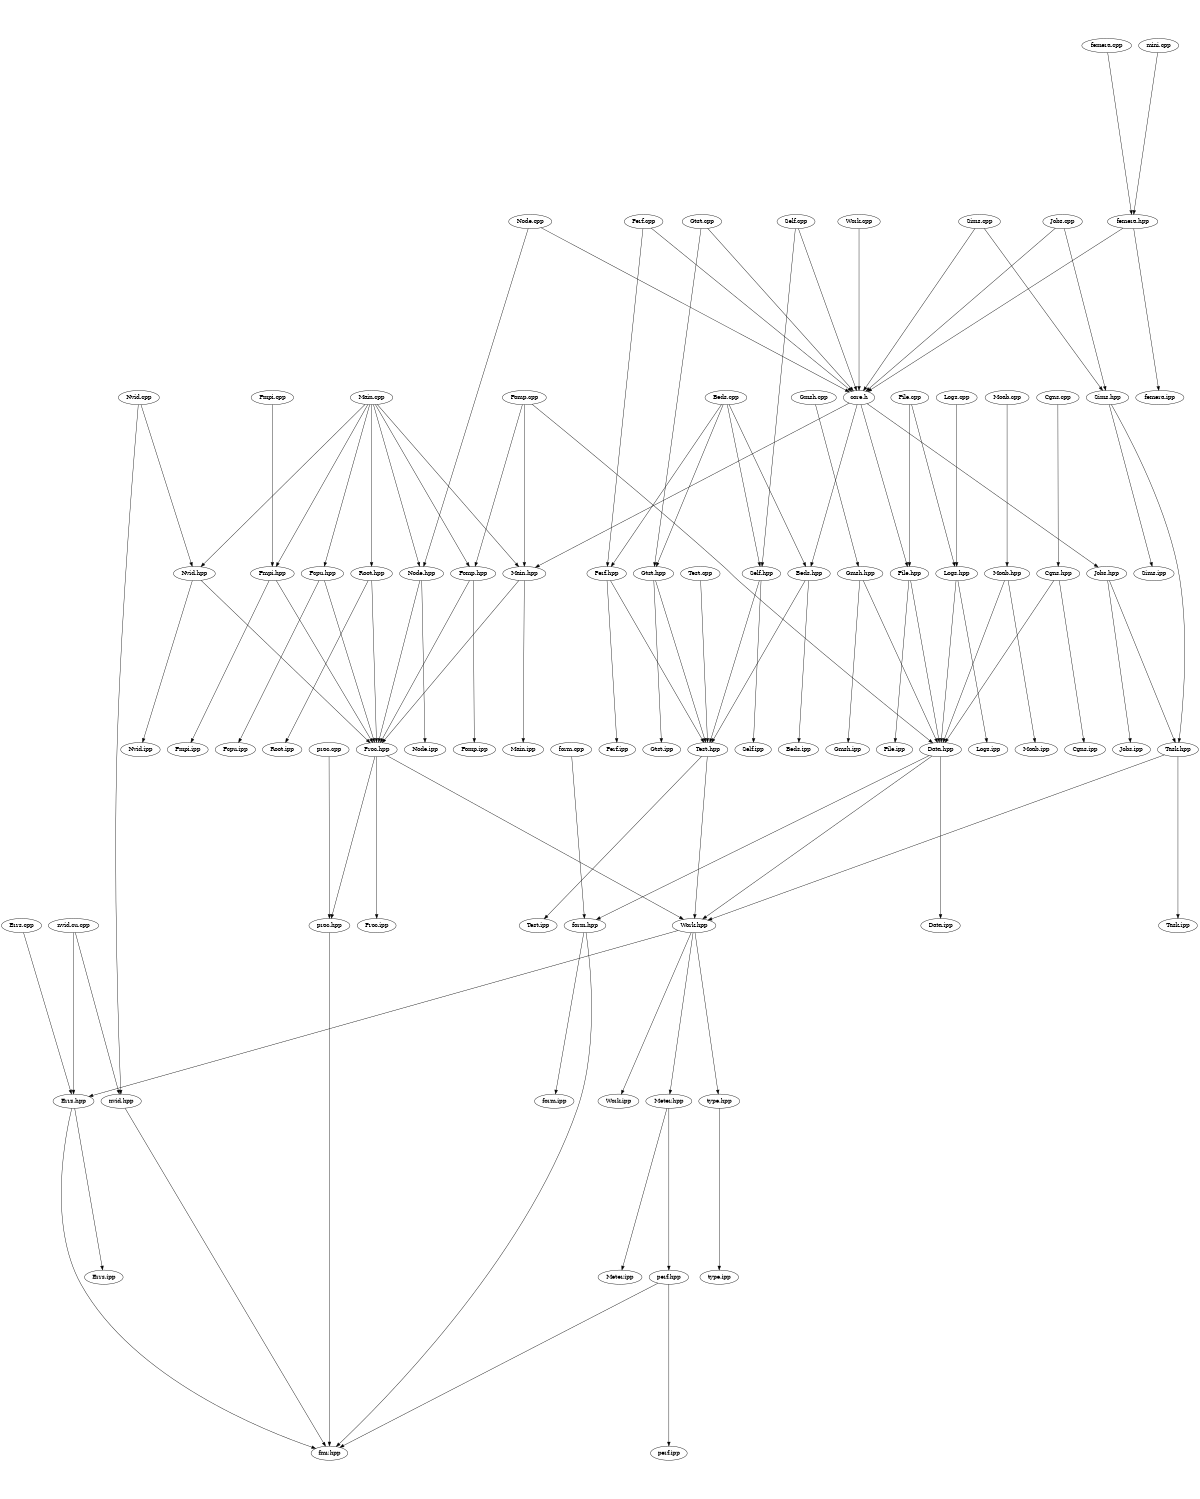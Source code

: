digraph "source tree" {
    overlap=scale;
    size="8,10";
    ratio="fill";
    fontsize="16";
    fontname="Helvetica";
	clusterrank="local";
	"Gtst.cpp" -> "core.h"
	"Meter.hpp" -> "perf.hpp"
	"Main.cpp" -> "Fomp.hpp"
	"Gmsh.hpp" -> "Gmsh.ipp"
	"Errs.cpp" -> "Errs.hpp"
	"Work.hpp" -> "Errs.hpp"
	"Proc.hpp" -> "proc.hpp"
	"Sims.hpp" -> "Sims.ipp"
	"Fmpi.hpp" -> "Fmpi.ipp"
	"nvid.cu.cpp" -> "nvid.hpp"
	"Nvid.hpp" -> "Proc.hpp"
	"Root.hpp" -> "Proc.hpp"
	"Main.cpp" -> "Node.hpp"
	"Perf.hpp" -> "Test.hpp"
	"Beds.cpp" -> "Gtst.hpp"
	"Node.cpp" -> "Node.hpp"
	"core.h" -> "Main.hpp"
	"nvid.hpp" -> "fmr.hpp"
	"perf.hpp" -> "fmr.hpp"
	"Data.hpp" -> "Data.ipp"
	"Beds.cpp" -> "Self.hpp"
	"Fmpi.hpp" -> "Proc.hpp"
	"Test.hpp" -> "Work.hpp"
	"Node.hpp" -> "Node.ipp"
	"form.hpp" -> "form.ipp"
	"Gtst.cpp" -> "Gtst.hpp"
	"Gmsh.cpp" -> "Gmsh.hpp"
	"femera.hpp" -> "femera.ipp"
	"Sims.cpp" -> "Sims.hpp"
	"Fomp.hpp" -> "Proc.hpp"
	"Self.cpp" -> "core.h"
	"Gtst.hpp" -> "Gtst.ipp"
	"type.hpp" -> "type.ipp"
	"File.cpp" -> "File.hpp"
	"core.h" -> "Beds.hpp"
	"Errs.hpp" -> "fmr.hpp"
	"Fcpu.hpp" -> "Fcpu.ipp"
	"Task.hpp" -> "Work.hpp"
	"Jobs.cpp" -> "Sims.hpp"
	"Root.hpp" -> "Root.ipp"
	"Errs.hpp" -> "Errs.ipp"
	"Main.hpp" -> "Main.ipp"
	"Gmsh.hpp" -> "Data.hpp"
	"Beds.cpp" -> "Beds.hpp"
	"Node.hpp" -> "Proc.hpp"
	"Data.hpp" -> "form.hpp"
	"File.hpp" -> "Data.hpp"
	"Fomp.cpp" -> "Main.hpp"
	"Beds.hpp" -> "Test.hpp"
	"form.hpp" -> "fmr.hpp"
	"Gtst.hpp" -> "Test.hpp"
	"Data.hpp" -> "Work.hpp"
	"Nvid.cpp" -> "Nvid.hpp"
	"Jobs.cpp" -> "core.h"
	"Work.hpp" -> "Meter.hpp"
	"Sims.cpp" -> "core.h"
	"Moab.hpp" -> "Moab.ipp"
	"Task.hpp" -> "Task.ipp"
	"Test.hpp" -> "Test.ipp"
	"Perf.cpp" -> "core.h"
	"femera.cpp" -> "femera.hpp"
	"Jobs.hpp" -> "Jobs.ipp"
	"Fomp.cpp" -> "Fomp.hpp"
	"Nvid.hpp" -> "Nvid.ipp"
	"Logs.cpp" -> "Logs.hpp"
	"Cgns.cpp" -> "Cgns.hpp"
	"proc.hpp" -> "fmr.hpp"
	"Main.cpp" -> "Main.hpp"
	"Proc.hpp" -> "Proc.ipp"
	"Perf.hpp" -> "Perf.ipp"
	"Main.cpp" -> "Fmpi.hpp"
	"Work.cpp" -> "core.h"
	"Main.cpp" -> "Fcpu.hpp"
	"Beds.cpp" -> "Perf.hpp"
	"Work.hpp" -> "Work.ipp"
	"Nvid.cpp" -> "nvid.hpp"
	"Work.hpp" -> "type.hpp"
	"Fcpu.hpp" -> "Proc.hpp"
	"Moab.hpp" -> "Data.hpp"
	"File.hpp" -> "File.ipp"
	"Meter.hpp" -> "Meter.ipp"
	"Main.cpp" -> "Nvid.hpp"
	"Cgns.hpp" -> "Data.hpp"
	"core.h" -> "File.hpp"
	"Fomp.hpp" -> "Fomp.ipp"
	"Logs.hpp" -> "Data.hpp"
	"form.cpp" -> "form.hpp"
	"Perf.cpp" -> "Perf.hpp"
	"perf.hpp" -> "perf.ipp"
	"Self.hpp" -> "Test.hpp"
	"proc.cpp" -> "proc.hpp"
	"Self.hpp" -> "Self.ipp"
	"Fmpi.cpp" -> "Fmpi.hpp"
	"Node.cpp" -> "core.h"
	"File.cpp" -> "Logs.hpp"
	"core.h" -> "Jobs.hpp"
	"Test.cpp" -> "Test.hpp"
	"nvid.cu.cpp" -> "Errs.hpp"
	"Main.cpp" -> "Root.hpp"
	"Logs.hpp" -> "Logs.ipp"
	"Self.cpp" -> "Self.hpp"
	"mini.cpp" -> "femera.hpp"
	"Fomp.cpp" -> "Data.hpp"
	"Moab.cpp" -> "Moab.hpp"
	"Proc.hpp" -> "Work.hpp"
	"Sims.hpp" -> "Task.hpp"
	"Beds.hpp" -> "Beds.ipp"
	"Cgns.hpp" -> "Cgns.ipp"
	"femera.hpp" -> "core.h"
	"Main.hpp" -> "Proc.hpp"
	"Jobs.hpp" -> "Task.hpp"
}
